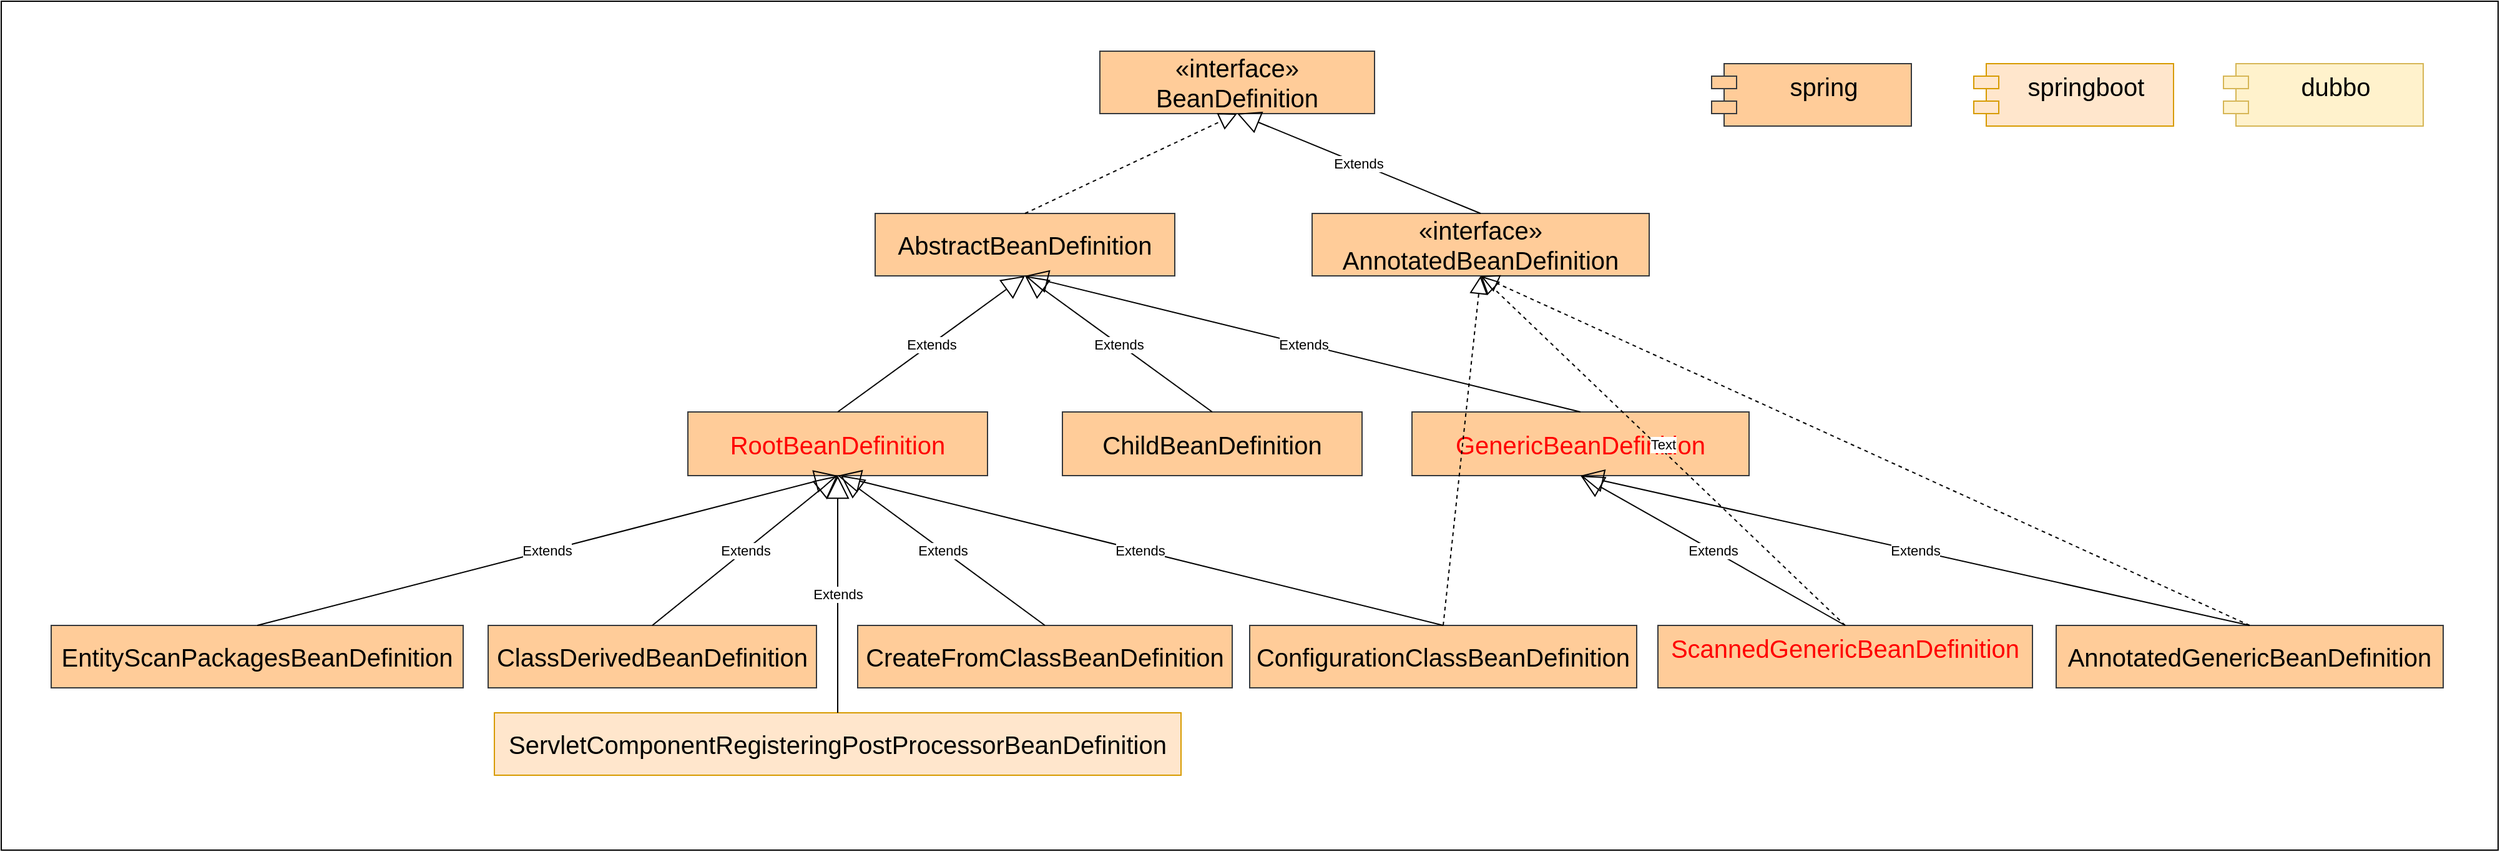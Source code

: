 <mxfile version="28.2.5">
  <diagram name="第 1 页" id="A2wYnKDMZFF023bxGnZ8">
    <mxGraphModel dx="2037" dy="1126" grid="1" gridSize="10" guides="1" tooltips="1" connect="1" arrows="1" fold="1" page="1" pageScale="1" pageWidth="827" pageHeight="1169" math="0" shadow="0">
      <root>
        <mxCell id="0" />
        <mxCell id="1" parent="0" />
        <mxCell id="mleCbPgjPcL-gwmABnvn-1" value="" style="rounded=0;whiteSpace=wrap;html=1;" parent="1" vertex="1">
          <mxGeometry x="420" y="120" width="2000" height="680" as="geometry" />
        </mxCell>
        <mxCell id="1i7iyDztXm2SfSE6uJK3-1" value="«interface»&lt;br&gt;&lt;span&gt;BeanDefinition&lt;/span&gt;" style="html=1;whiteSpace=wrap;fontSize=20;fontStyle=0;fillColor=#ffcc99;strokeColor=#36393d;" parent="1" vertex="1">
          <mxGeometry x="1300" y="160" width="220" height="50" as="geometry" />
        </mxCell>
        <mxCell id="1i7iyDztXm2SfSE6uJK3-2" value="AbstractBeanDefinition" style="html=1;whiteSpace=wrap;fontSize=20;fillColor=#ffcc99;strokeColor=#36393d;" parent="1" vertex="1">
          <mxGeometry x="1120" y="290" width="240" height="50" as="geometry" />
        </mxCell>
        <mxCell id="1i7iyDztXm2SfSE6uJK3-4" value="«interface»&lt;br&gt;&lt;span&gt;AnnotatedBeanDefinition&lt;/span&gt;" style="html=1;whiteSpace=wrap;fontSize=20;fontStyle=0;fillColor=#ffcc99;strokeColor=#36393d;" parent="1" vertex="1">
          <mxGeometry x="1470" y="290" width="270" height="50" as="geometry" />
        </mxCell>
        <mxCell id="1i7iyDztXm2SfSE6uJK3-5" value="Extends" style="endArrow=block;endSize=16;endFill=0;html=1;rounded=0;exitX=0.5;exitY=0;exitDx=0;exitDy=0;entryX=0.5;entryY=1;entryDx=0;entryDy=0;" parent="1" source="1i7iyDztXm2SfSE6uJK3-4" target="1i7iyDztXm2SfSE6uJK3-1" edge="1">
          <mxGeometry width="160" relative="1" as="geometry">
            <mxPoint x="1550" y="260" as="sourcePoint" />
            <mxPoint x="1710" y="260" as="targetPoint" />
          </mxGeometry>
        </mxCell>
        <mxCell id="1i7iyDztXm2SfSE6uJK3-9" value="AnnotatedGenericBeanDefinition" style="html=1;whiteSpace=wrap;fontSize=20;verticalAlign=middle;align=center;fillColor=#ffcc99;strokeColor=#36393d;" parent="1" vertex="1">
          <mxGeometry x="2066" y="620" width="310" height="50" as="geometry" />
        </mxCell>
        <mxCell id="1i7iyDztXm2SfSE6uJK3-10" value="" style="endArrow=block;dashed=1;endFill=0;endSize=12;html=1;rounded=0;entryX=0.5;entryY=1;entryDx=0;entryDy=0;exitX=0.5;exitY=0;exitDx=0;exitDy=0;" parent="1" source="1i7iyDztXm2SfSE6uJK3-2" target="1i7iyDztXm2SfSE6uJK3-1" edge="1">
          <mxGeometry width="160" relative="1" as="geometry">
            <mxPoint x="1140" y="600" as="sourcePoint" />
            <mxPoint x="1300" y="600" as="targetPoint" />
          </mxGeometry>
        </mxCell>
        <mxCell id="1i7iyDztXm2SfSE6uJK3-12" value="" style="endArrow=block;dashed=1;endFill=0;endSize=12;html=1;rounded=0;exitX=0.5;exitY=0;exitDx=0;exitDy=0;entryX=0.5;entryY=1;entryDx=0;entryDy=0;" parent="1" source="1i7iyDztXm2SfSE6uJK3-9" target="1i7iyDztXm2SfSE6uJK3-4" edge="1">
          <mxGeometry width="160" relative="1" as="geometry">
            <mxPoint x="1400" y="490" as="sourcePoint" />
            <mxPoint x="1560" y="490" as="targetPoint" />
          </mxGeometry>
        </mxCell>
        <mxCell id="1i7iyDztXm2SfSE6uJK3-13" value="ChildBeanDefinition" style="html=1;whiteSpace=wrap;fontSize=20;verticalAlign=middle;align=center;fillColor=#ffcc99;strokeColor=#36393d;" parent="1" vertex="1">
          <mxGeometry x="1270" y="449" width="240" height="51" as="geometry" />
        </mxCell>
        <mxCell id="1i7iyDztXm2SfSE6uJK3-14" value="Extends" style="endArrow=block;endSize=16;endFill=0;html=1;rounded=0;exitX=0.5;exitY=0;exitDx=0;exitDy=0;entryX=0.5;entryY=1;entryDx=0;entryDy=0;" parent="1" source="1i7iyDztXm2SfSE6uJK3-13" target="1i7iyDztXm2SfSE6uJK3-2" edge="1">
          <mxGeometry width="160" relative="1" as="geometry">
            <mxPoint x="820" y="360" as="sourcePoint" />
            <mxPoint x="980" y="360" as="targetPoint" />
          </mxGeometry>
        </mxCell>
        <mxCell id="1i7iyDztXm2SfSE6uJK3-15" value="&lt;font style=&quot;color: rgb(255, 0, 0);&quot;&gt;RootBeanDefinition&lt;/font&gt;" style="html=1;whiteSpace=wrap;fontSize=20;fontStyle=0;verticalAlign=middle;align=center;fillColor=#ffcc99;strokeColor=#36393d;" parent="1" vertex="1">
          <mxGeometry x="970" y="449" width="240" height="51" as="geometry" />
        </mxCell>
        <mxCell id="1i7iyDztXm2SfSE6uJK3-16" value="Extends" style="endArrow=block;endSize=16;endFill=0;html=1;rounded=0;exitX=0.5;exitY=0;exitDx=0;exitDy=0;entryX=0.5;entryY=1;entryDx=0;entryDy=0;" parent="1" source="1i7iyDztXm2SfSE6uJK3-15" target="1i7iyDztXm2SfSE6uJK3-2" edge="1">
          <mxGeometry width="160" relative="1" as="geometry">
            <mxPoint x="1000" y="600" as="sourcePoint" />
            <mxPoint x="1140" y="380" as="targetPoint" />
          </mxGeometry>
        </mxCell>
        <mxCell id="1i7iyDztXm2SfSE6uJK3-18" value="&lt;font style=&quot;color: rgb(255, 0, 0);&quot;&gt;GenericBeanDefinition&lt;/font&gt;" style="html=1;whiteSpace=wrap;fontSize=20;fontStyle=0;verticalAlign=middle;fillColor=#ffcc99;strokeColor=#36393d;" parent="1" vertex="1">
          <mxGeometry x="1550" y="449" width="270" height="51" as="geometry" />
        </mxCell>
        <mxCell id="1i7iyDztXm2SfSE6uJK3-19" value="Extends" style="endArrow=block;endSize=16;endFill=0;html=1;rounded=0;exitX=0.5;exitY=0;exitDx=0;exitDy=0;entryX=0.5;entryY=1;entryDx=0;entryDy=0;" parent="1" source="1i7iyDztXm2SfSE6uJK3-18" target="1i7iyDztXm2SfSE6uJK3-2" edge="1">
          <mxGeometry width="160" relative="1" as="geometry">
            <mxPoint x="980" y="630" as="sourcePoint" />
            <mxPoint x="1140" y="360" as="targetPoint" />
          </mxGeometry>
        </mxCell>
        <mxCell id="1i7iyDztXm2SfSE6uJK3-20" value="ClassDerivedBeanDefinition" style="html=1;whiteSpace=wrap;fontSize=20;fillColor=#ffcc99;strokeColor=#36393d;" parent="1" vertex="1">
          <mxGeometry x="810" y="620" width="263" height="50" as="geometry" />
        </mxCell>
        <mxCell id="1i7iyDztXm2SfSE6uJK3-21" value="Extends" style="endArrow=block;endSize=16;endFill=0;html=1;rounded=0;exitX=0.5;exitY=0;exitDx=0;exitDy=0;entryX=0.5;entryY=1;entryDx=0;entryDy=0;" parent="1" source="1i7iyDztXm2SfSE6uJK3-20" target="1i7iyDztXm2SfSE6uJK3-15" edge="1">
          <mxGeometry width="160" relative="1" as="geometry">
            <mxPoint x="1120" y="570" as="sourcePoint" />
            <mxPoint x="1280" y="570" as="targetPoint" />
          </mxGeometry>
        </mxCell>
        <mxCell id="1i7iyDztXm2SfSE6uJK3-22" value="ConfigurationClassBeanDefinition" style="html=1;whiteSpace=wrap;fontSize=20;verticalAlign=middle;fillColor=#ffcc99;strokeColor=#36393d;" parent="1" vertex="1">
          <mxGeometry x="1420" y="620" width="310" height="50" as="geometry" />
        </mxCell>
        <mxCell id="1i7iyDztXm2SfSE6uJK3-23" value="Extends" style="endArrow=block;endSize=16;endFill=0;html=1;rounded=0;exitX=0.5;exitY=0;exitDx=0;exitDy=0;entryX=0.5;entryY=1;entryDx=0;entryDy=0;" parent="1" source="1i7iyDztXm2SfSE6uJK3-22" target="1i7iyDztXm2SfSE6uJK3-15" edge="1">
          <mxGeometry width="160" relative="1" as="geometry">
            <mxPoint x="1170" y="570" as="sourcePoint" />
            <mxPoint x="1330" y="570" as="targetPoint" />
          </mxGeometry>
        </mxCell>
        <mxCell id="1i7iyDztXm2SfSE6uJK3-24" value="" style="endArrow=block;dashed=1;endFill=0;endSize=12;html=1;rounded=0;exitX=0.5;exitY=0;exitDx=0;exitDy=0;entryX=0.5;entryY=1;entryDx=0;entryDy=0;" parent="1" source="1i7iyDztXm2SfSE6uJK3-22" target="1i7iyDztXm2SfSE6uJK3-4" edge="1">
          <mxGeometry width="160" relative="1" as="geometry">
            <mxPoint x="1310" y="659.95" as="sourcePoint" />
            <mxPoint x="1418.64" y="370.0" as="targetPoint" />
          </mxGeometry>
        </mxCell>
        <mxCell id="1i7iyDztXm2SfSE6uJK3-25" value="CreateFromClassBeanDefinition" style="html=1;whiteSpace=wrap;fontSize=20;fillColor=#ffcc99;strokeColor=#36393d;" parent="1" vertex="1">
          <mxGeometry x="1106" y="620" width="300" height="50" as="geometry" />
        </mxCell>
        <mxCell id="1i7iyDztXm2SfSE6uJK3-27" value="Extends" style="endArrow=block;endSize=16;endFill=0;html=1;rounded=0;exitX=0.5;exitY=0;exitDx=0;exitDy=0;entryX=0.51;entryY=0.996;entryDx=0;entryDy=0;entryPerimeter=0;" parent="1" source="1i7iyDztXm2SfSE6uJK3-25" target="1i7iyDztXm2SfSE6uJK3-15" edge="1">
          <mxGeometry width="160" relative="1" as="geometry">
            <mxPoint x="1390" y="740" as="sourcePoint" />
            <mxPoint x="1550" y="740" as="targetPoint" />
          </mxGeometry>
        </mxCell>
        <mxCell id="1i7iyDztXm2SfSE6uJK3-28" value="EntityScanPackagesBeanDefinition" style="html=1;whiteSpace=wrap;fontSize=20;fillColor=#ffcc99;strokeColor=#36393d;" parent="1" vertex="1">
          <mxGeometry x="460" y="620" width="330" height="50" as="geometry" />
        </mxCell>
        <mxCell id="1i7iyDztXm2SfSE6uJK3-29" value="Extends" style="endArrow=block;endSize=16;endFill=0;html=1;rounded=0;exitX=0.5;exitY=0;exitDx=0;exitDy=0;entryX=0.5;entryY=1;entryDx=0;entryDy=0;" parent="1" source="1i7iyDztXm2SfSE6uJK3-28" target="1i7iyDztXm2SfSE6uJK3-15" edge="1">
          <mxGeometry width="160" relative="1" as="geometry">
            <mxPoint x="700" y="560" as="sourcePoint" />
            <mxPoint x="1200" y="500" as="targetPoint" />
          </mxGeometry>
        </mxCell>
        <mxCell id="1i7iyDztXm2SfSE6uJK3-30" value="&lt;font style=&quot;color: rgb(255, 0, 0);&quot;&gt;ScannedGenericBeanDefinition&lt;/font&gt;" style="html=1;whiteSpace=wrap;fontSize=20;verticalAlign=top;fillColor=#ffcc99;strokeColor=#36393d;" parent="1" vertex="1">
          <mxGeometry x="1747" y="620" width="300" height="50" as="geometry" />
        </mxCell>
        <mxCell id="1i7iyDztXm2SfSE6uJK3-31" value="Extends" style="endArrow=block;endSize=16;endFill=0;html=1;rounded=0;exitX=0.5;exitY=0;exitDx=0;exitDy=0;entryX=0.5;entryY=1;entryDx=0;entryDy=0;fontColor=#000000;" parent="1" source="1i7iyDztXm2SfSE6uJK3-30" target="1i7iyDztXm2SfSE6uJK3-18" edge="1">
          <mxGeometry width="160" relative="1" as="geometry">
            <mxPoint x="1720" y="600" as="sourcePoint" />
            <mxPoint x="1880" y="600" as="targetPoint" />
          </mxGeometry>
        </mxCell>
        <mxCell id="1i7iyDztXm2SfSE6uJK3-32" value="" style="endArrow=block;dashed=1;endFill=0;endSize=12;html=1;rounded=0;exitX=0.5;exitY=0;exitDx=0;exitDy=0;entryX=0.5;entryY=1;entryDx=0;entryDy=0;" parent="1" source="1i7iyDztXm2SfSE6uJK3-30" target="1i7iyDztXm2SfSE6uJK3-4" edge="1">
          <mxGeometry width="160" relative="1" as="geometry">
            <mxPoint x="1830" y="830" as="sourcePoint" />
            <mxPoint x="1990" y="830" as="targetPoint" />
          </mxGeometry>
        </mxCell>
        <mxCell id="Y1sG5AQVOfPU3zR4IS6E-1" value="Text" style="edgeLabel;html=1;align=center;verticalAlign=middle;resizable=0;points=[];" parent="1i7iyDztXm2SfSE6uJK3-32" vertex="1" connectable="0">
          <mxGeometry x="0.021" y="-4" relative="1" as="geometry">
            <mxPoint y="1" as="offset" />
          </mxGeometry>
        </mxCell>
        <mxCell id="1i7iyDztXm2SfSE6uJK3-33" value="ServletComponentRegisteringPostProcessorBeanDefinition" style="html=1;whiteSpace=wrap;fontSize=20;fillColor=#ffe6cc;strokeColor=#d79b00;" parent="1" vertex="1">
          <mxGeometry x="815" y="690" width="550" height="50" as="geometry" />
        </mxCell>
        <mxCell id="1i7iyDztXm2SfSE6uJK3-34" value="Extends" style="endArrow=block;endSize=16;endFill=0;html=1;rounded=0;exitX=0.5;exitY=0;exitDx=0;exitDy=0;entryX=0.5;entryY=1;entryDx=0;entryDy=0;" parent="1" source="1i7iyDztXm2SfSE6uJK3-33" target="1i7iyDztXm2SfSE6uJK3-15" edge="1">
          <mxGeometry width="160" relative="1" as="geometry">
            <mxPoint x="1180" y="830" as="sourcePoint" />
            <mxPoint x="1340" y="830" as="targetPoint" />
          </mxGeometry>
        </mxCell>
        <mxCell id="1i7iyDztXm2SfSE6uJK3-35" value="Extends" style="endArrow=block;endSize=16;endFill=0;html=1;rounded=0;exitX=0.5;exitY=0;exitDx=0;exitDy=0;entryX=0.5;entryY=1;entryDx=0;entryDy=0;" parent="1" source="1i7iyDztXm2SfSE6uJK3-9" target="1i7iyDztXm2SfSE6uJK3-18" edge="1">
          <mxGeometry width="160" relative="1" as="geometry">
            <mxPoint x="1970" y="450" as="sourcePoint" />
            <mxPoint x="2130" y="450" as="targetPoint" />
          </mxGeometry>
        </mxCell>
        <mxCell id="vGuSRfircYoCx6mR2eK6-1" value="&lt;div&gt;spring&lt;/div&gt;" style="shape=module;align=left;spacingLeft=20;align=center;verticalAlign=top;whiteSpace=wrap;html=1;fontSize=20;fillColor=#ffcc99;strokeColor=#36393d;" vertex="1" parent="1">
          <mxGeometry x="1790" y="170" width="160" height="50" as="geometry" />
        </mxCell>
        <mxCell id="vGuSRfircYoCx6mR2eK6-2" value="springboot&lt;div&gt;&lt;br&gt;&lt;/div&gt;" style="shape=module;align=left;spacingLeft=20;align=center;verticalAlign=top;whiteSpace=wrap;html=1;fontSize=20;fillColor=#ffe6cc;strokeColor=#d79b00;" vertex="1" parent="1">
          <mxGeometry x="2000" y="170" width="160" height="50" as="geometry" />
        </mxCell>
        <mxCell id="vGuSRfircYoCx6mR2eK6-3" value="&lt;div&gt;dubbo&lt;/div&gt;" style="shape=module;align=left;spacingLeft=20;align=center;verticalAlign=top;whiteSpace=wrap;html=1;fontSize=20;fillColor=#fff2cc;strokeColor=#d6b656;" vertex="1" parent="1">
          <mxGeometry x="2200" y="170" width="160" height="50" as="geometry" />
        </mxCell>
      </root>
    </mxGraphModel>
  </diagram>
</mxfile>
